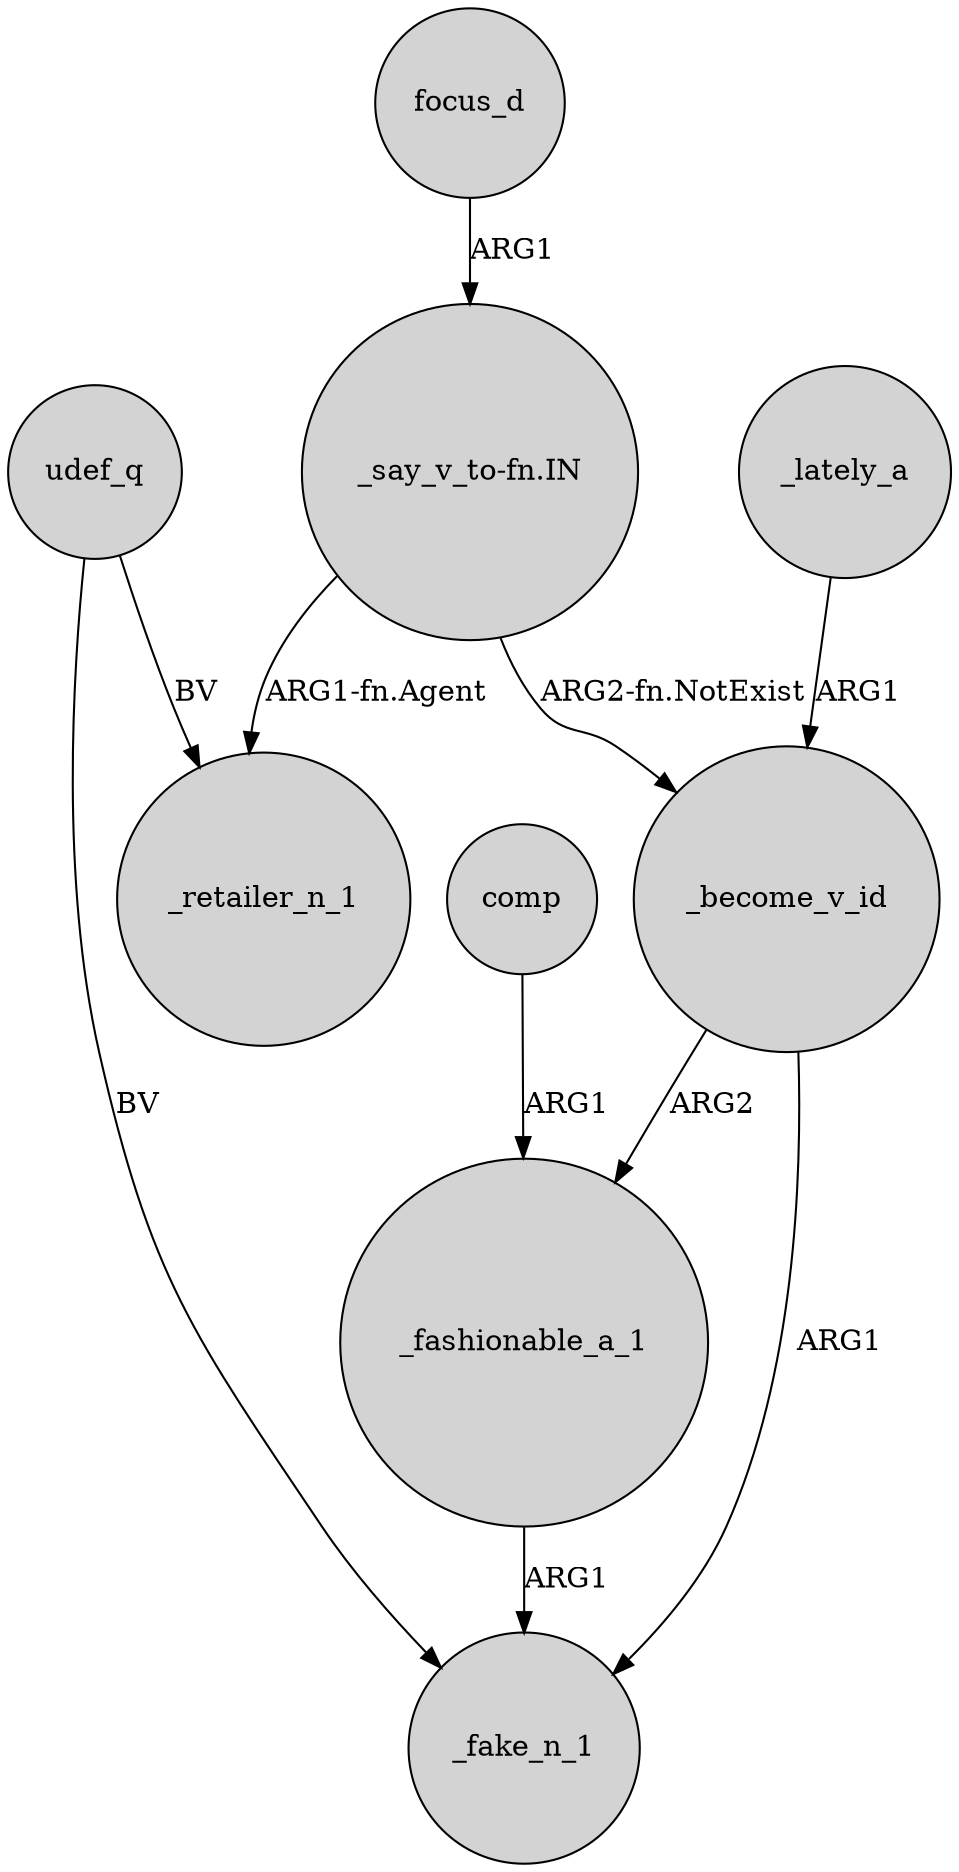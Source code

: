 digraph {
	node [shape=circle style=filled]
	"_say_v_to-fn.IN" -> _become_v_id [label="ARG2-fn.NotExist"]
	udef_q -> _fake_n_1 [label=BV]
	udef_q -> _retailer_n_1 [label=BV]
	_become_v_id -> _fashionable_a_1 [label=ARG2]
	_fashionable_a_1 -> _fake_n_1 [label=ARG1]
	"_say_v_to-fn.IN" -> _retailer_n_1 [label="ARG1-fn.Agent"]
	_lately_a -> _become_v_id [label=ARG1]
	comp -> _fashionable_a_1 [label=ARG1]
	focus_d -> "_say_v_to-fn.IN" [label=ARG1]
	_become_v_id -> _fake_n_1 [label=ARG1]
}
